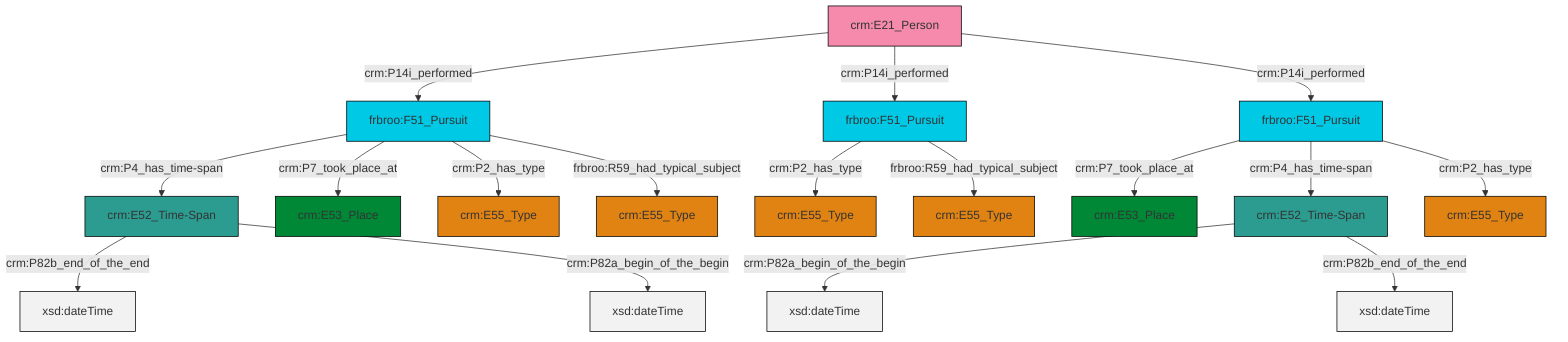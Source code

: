 graph TD
classDef Literal fill:#f2f2f2,stroke:#000000;
classDef CRM_Entity fill:#FFFFFF,stroke:#000000;
classDef Temporal_Entity fill:#00C9E6, stroke:#000000;
classDef Type fill:#E18312, stroke:#000000;
classDef Time-Span fill:#2C9C91, stroke:#000000;
classDef Appellation fill:#FFEB7F, stroke:#000000;
classDef Place fill:#008836, stroke:#000000;
classDef Persistent_Item fill:#B266B2, stroke:#000000;
classDef Conceptual_Object fill:#FFD700, stroke:#000000;
classDef Physical_Thing fill:#D2B48C, stroke:#000000;
classDef Actor fill:#f58aad, stroke:#000000;
classDef PC_Classes fill:#4ce600, stroke:#000000;
classDef Multi fill:#cccccc,stroke:#000000;

0["frbroo:F51_Pursuit"]:::Temporal_Entity -->|crm:P7_took_place_at| 2["crm:E53_Place"]:::Place
0["frbroo:F51_Pursuit"]:::Temporal_Entity -->|crm:P4_has_time-span| 9["crm:E52_Time-Span"]:::Time-Span
9["crm:E52_Time-Span"]:::Time-Span -->|crm:P82a_begin_of_the_begin| 12[xsd:dateTime]:::Literal
9["crm:E52_Time-Span"]:::Time-Span -->|crm:P82b_end_of_the_end| 13[xsd:dateTime]:::Literal
14["crm:E52_Time-Span"]:::Time-Span -->|crm:P82b_end_of_the_end| 15[xsd:dateTime]:::Literal
18["frbroo:F51_Pursuit"]:::Temporal_Entity -->|crm:P2_has_type| 19["crm:E55_Type"]:::Type
24["frbroo:F51_Pursuit"]:::Temporal_Entity -->|crm:P4_has_time-span| 14["crm:E52_Time-Span"]:::Time-Span
24["frbroo:F51_Pursuit"]:::Temporal_Entity -->|crm:P7_took_place_at| 22["crm:E53_Place"]:::Place
3["crm:E21_Person"]:::Actor -->|crm:P14i_performed| 24["frbroo:F51_Pursuit"]:::Temporal_Entity
0["frbroo:F51_Pursuit"]:::Temporal_Entity -->|crm:P2_has_type| 16["crm:E55_Type"]:::Type
24["frbroo:F51_Pursuit"]:::Temporal_Entity -->|crm:P2_has_type| 5["crm:E55_Type"]:::Type
24["frbroo:F51_Pursuit"]:::Temporal_Entity -->|frbroo:R59_had_typical_subject| 10["crm:E55_Type"]:::Type
18["frbroo:F51_Pursuit"]:::Temporal_Entity -->|frbroo:R59_had_typical_subject| 7["crm:E55_Type"]:::Type
14["crm:E52_Time-Span"]:::Time-Span -->|crm:P82a_begin_of_the_begin| 30[xsd:dateTime]:::Literal
3["crm:E21_Person"]:::Actor -->|crm:P14i_performed| 18["frbroo:F51_Pursuit"]:::Temporal_Entity
3["crm:E21_Person"]:::Actor -->|crm:P14i_performed| 0["frbroo:F51_Pursuit"]:::Temporal_Entity